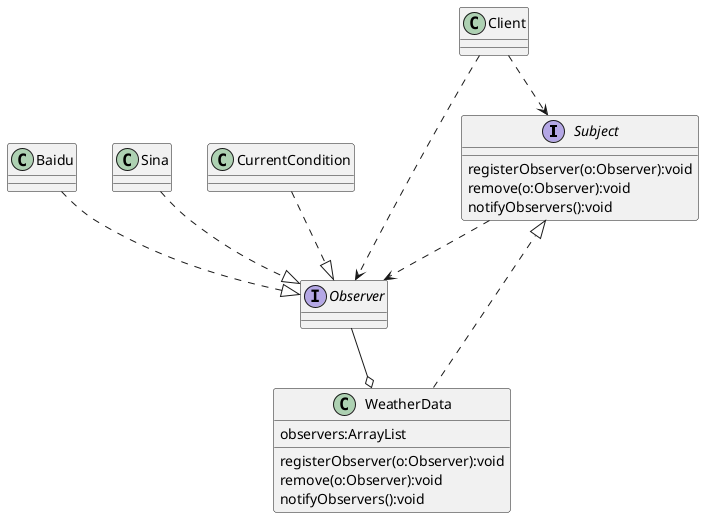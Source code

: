 @startuml
interface Subject {
    registerObserver(o:Observer):void
    remove(o:Observer):void
    notifyObservers():void
}

class WeatherData {
    observers:ArrayList
    registerObserver(o:Observer):void
    remove(o:Observer):void
    notifyObservers():void
}

interface Observer {}

class Baidu {}

class Sina {
}

class CurrentCondition {
}

class Client {}

Subject ..> Observer
WeatherData ..|> Subject
Observer --o WeatherData

CurrentCondition ..|> Observer
Baidu ..|> Observer
Sina ..|> Observer

Client ..> Subject
Client ..> Observer
@enduml
